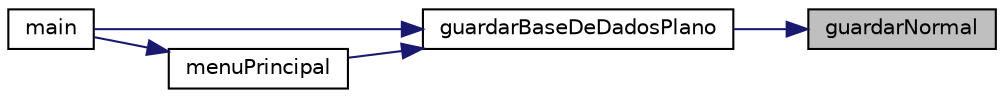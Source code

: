 digraph "guardarNormal"
{
 // LATEX_PDF_SIZE
  edge [fontname="Helvetica",fontsize="10",labelfontname="Helvetica",labelfontsize="10"];
  node [fontname="Helvetica",fontsize="10",shape=record];
  rankdir="RL";
  Node1 [label="guardarNormal",height=0.2,width=0.4,color="black", fillcolor="grey75", style="filled", fontcolor="black",tooltip="Função que envia dados para o ficheiro txt."];
  Node1 -> Node2 [dir="back",color="midnightblue",fontsize="10",style="solid",fontname="Helvetica"];
  Node2 [label="guardarBaseDeDadosPlano",height=0.2,width=0.4,color="black", fillcolor="white", style="filled",URL="$Plano_8c.html#a261b546d1331a435d1bc9c56cd1439d6",tooltip="Função que chama as 3 funções de guardar os dados."];
  Node2 -> Node3 [dir="back",color="midnightblue",fontsize="10",style="solid",fontname="Helvetica"];
  Node3 [label="main",height=0.2,width=0.4,color="black", fillcolor="white", style="filled",URL="$main_8c.html#a0ddf1224851353fc92bfbff6f499fa97",tooltip="Função principal que vai correr outras funções como (Ler base de dados / Menu Principal / Guardar Bas..."];
  Node2 -> Node4 [dir="back",color="midnightblue",fontsize="10",style="solid",fontname="Helvetica"];
  Node4 [label="menuPrincipal",height=0.2,width=0.4,color="black", fillcolor="white", style="filled",URL="$ListaLigada_8c.html#a0bb74a8b4a29008967c6d101ddd60701",tooltip="Função que imprime o menu do programa."];
  Node4 -> Node3 [dir="back",color="midnightblue",fontsize="10",style="solid",fontname="Helvetica"];
}
